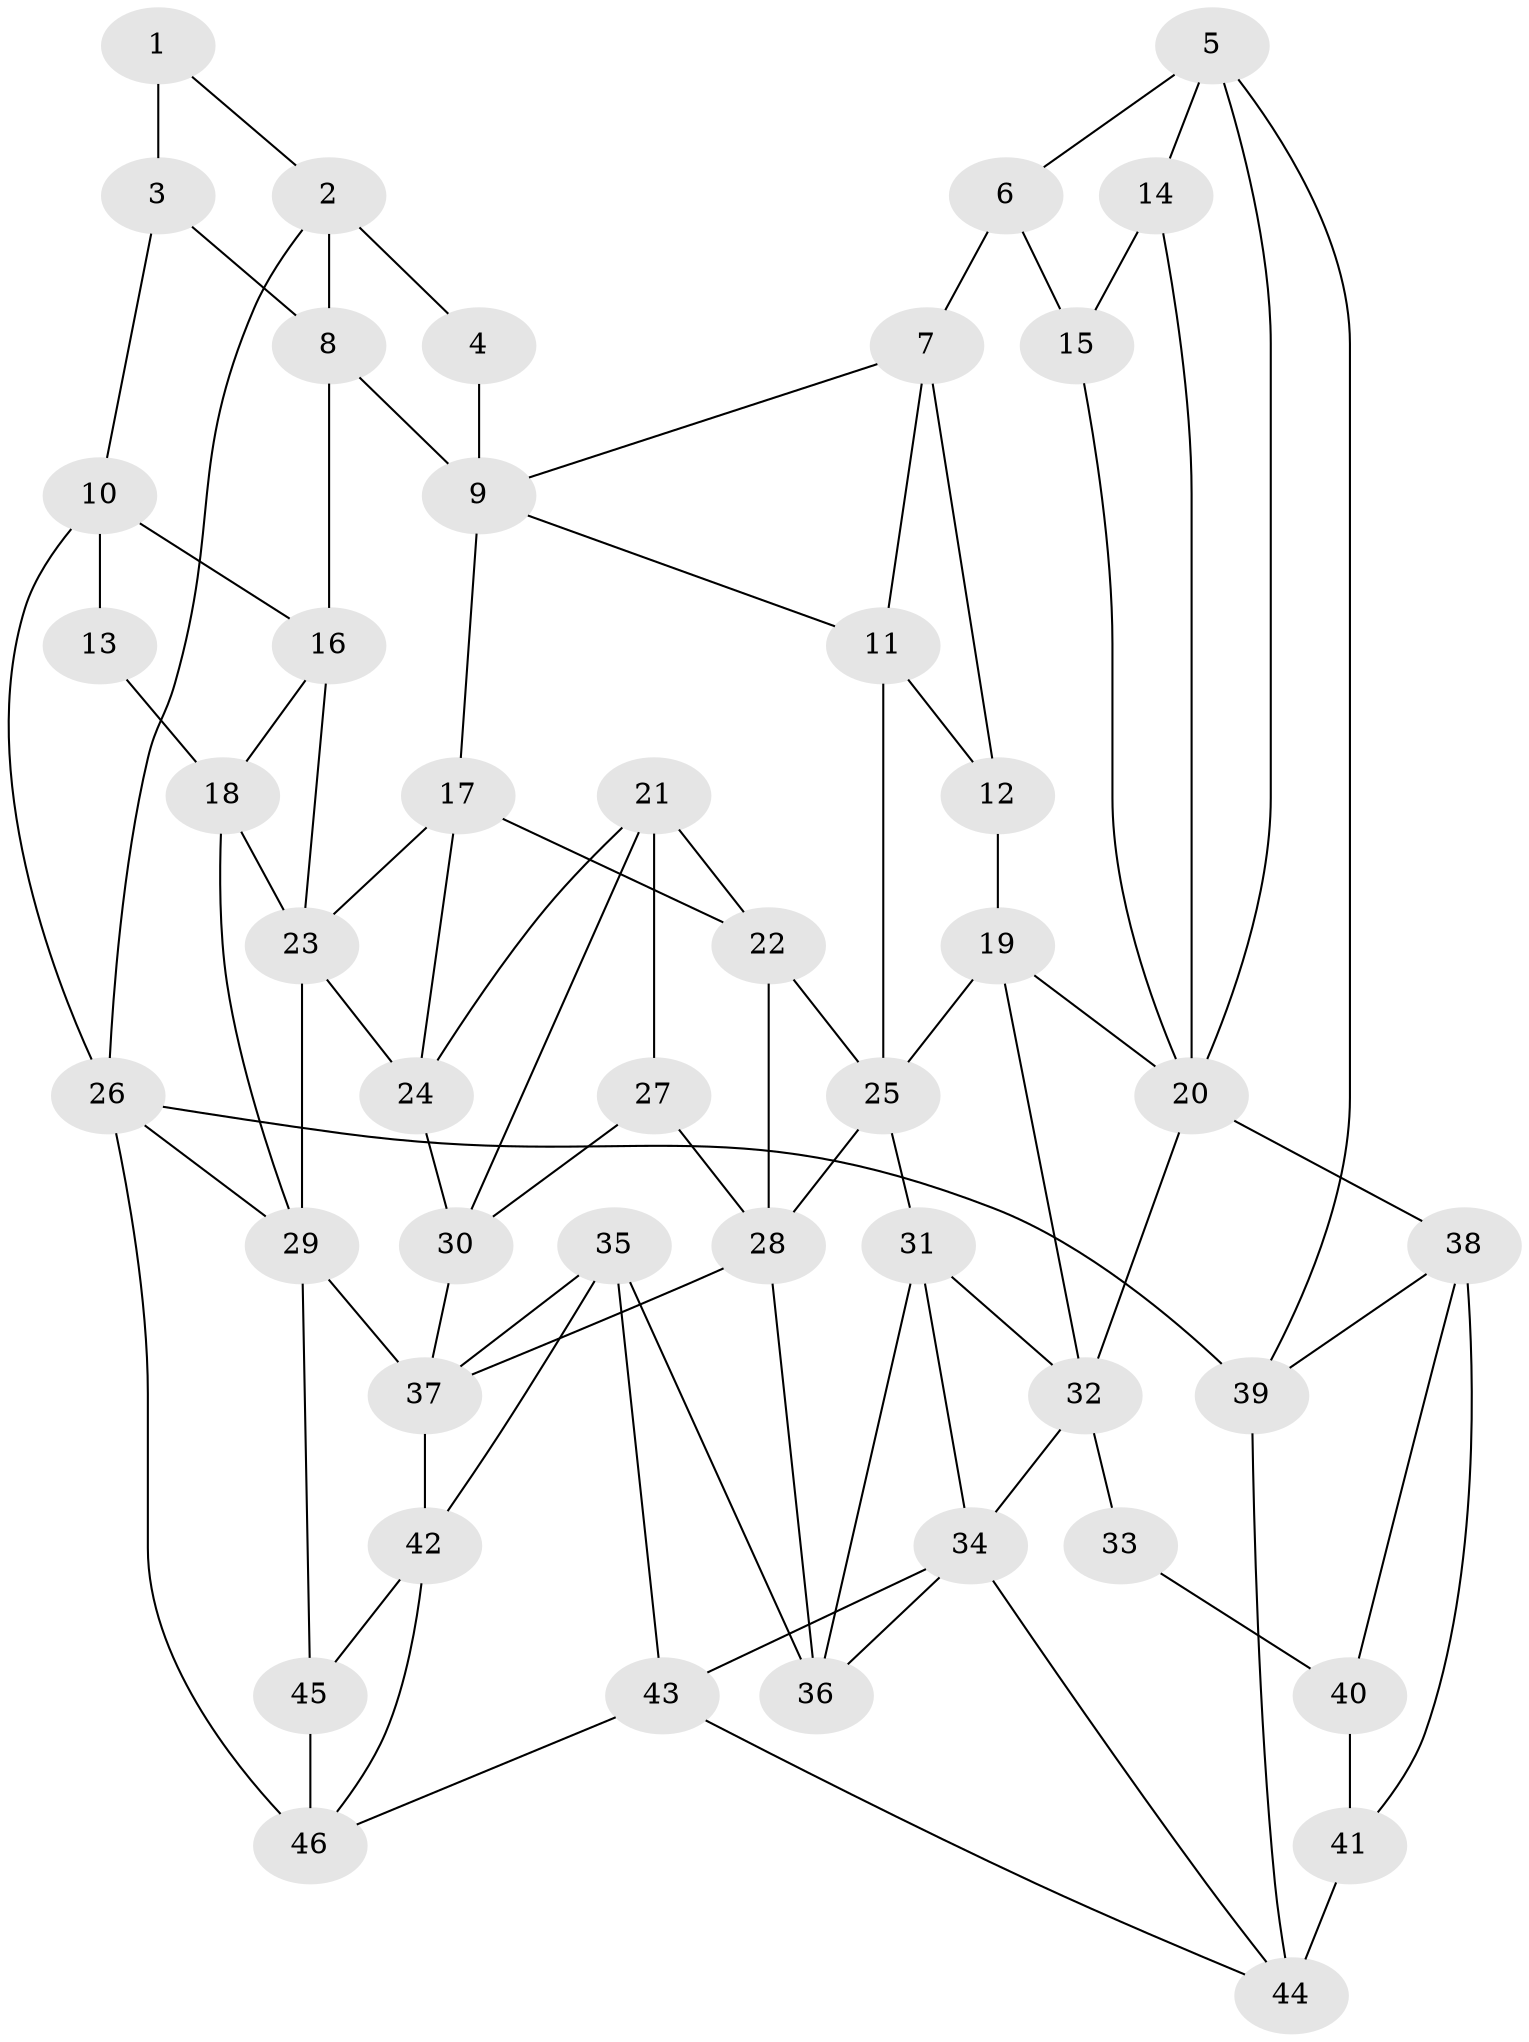 // original degree distribution, {3: 0.013333333333333334, 4: 0.22666666666666666, 6: 0.21333333333333335, 5: 0.5466666666666666}
// Generated by graph-tools (version 1.1) at 2025/38/03/04/25 23:38:26]
// undirected, 46 vertices, 89 edges
graph export_dot {
  node [color=gray90,style=filled];
  1;
  2;
  3;
  4;
  5;
  6;
  7;
  8;
  9;
  10;
  11;
  12;
  13;
  14;
  15;
  16;
  17;
  18;
  19;
  20;
  21;
  22;
  23;
  24;
  25;
  26;
  27;
  28;
  29;
  30;
  31;
  32;
  33;
  34;
  35;
  36;
  37;
  38;
  39;
  40;
  41;
  42;
  43;
  44;
  45;
  46;
  1 -- 2 [weight=1.0];
  1 -- 3 [weight=2.0];
  2 -- 4 [weight=2.0];
  2 -- 8 [weight=1.0];
  2 -- 26 [weight=1.0];
  3 -- 8 [weight=1.0];
  3 -- 10 [weight=2.0];
  4 -- 9 [weight=2.0];
  5 -- 6 [weight=2.0];
  5 -- 14 [weight=1.0];
  5 -- 20 [weight=1.0];
  5 -- 39 [weight=2.0];
  6 -- 7 [weight=2.0];
  6 -- 15 [weight=1.0];
  7 -- 9 [weight=1.0];
  7 -- 11 [weight=1.0];
  7 -- 12 [weight=1.0];
  8 -- 9 [weight=1.0];
  8 -- 16 [weight=1.0];
  9 -- 11 [weight=1.0];
  9 -- 17 [weight=1.0];
  10 -- 13 [weight=2.0];
  10 -- 16 [weight=1.0];
  10 -- 26 [weight=1.0];
  11 -- 12 [weight=1.0];
  11 -- 25 [weight=1.0];
  12 -- 19 [weight=1.0];
  13 -- 18 [weight=2.0];
  14 -- 15 [weight=2.0];
  14 -- 20 [weight=1.0];
  15 -- 20 [weight=1.0];
  16 -- 18 [weight=1.0];
  16 -- 23 [weight=1.0];
  17 -- 22 [weight=1.0];
  17 -- 23 [weight=1.0];
  17 -- 24 [weight=1.0];
  18 -- 23 [weight=1.0];
  18 -- 29 [weight=1.0];
  19 -- 20 [weight=1.0];
  19 -- 25 [weight=1.0];
  19 -- 32 [weight=1.0];
  20 -- 32 [weight=1.0];
  20 -- 38 [weight=1.0];
  21 -- 22 [weight=2.0];
  21 -- 24 [weight=1.0];
  21 -- 27 [weight=1.0];
  21 -- 30 [weight=1.0];
  22 -- 25 [weight=1.0];
  22 -- 28 [weight=1.0];
  23 -- 24 [weight=2.0];
  23 -- 29 [weight=1.0];
  24 -- 30 [weight=1.0];
  25 -- 28 [weight=1.0];
  25 -- 31 [weight=1.0];
  26 -- 29 [weight=1.0];
  26 -- 39 [weight=2.0];
  26 -- 46 [weight=1.0];
  27 -- 28 [weight=1.0];
  27 -- 30 [weight=2.0];
  28 -- 36 [weight=1.0];
  28 -- 37 [weight=1.0];
  29 -- 37 [weight=1.0];
  29 -- 45 [weight=1.0];
  30 -- 37 [weight=2.0];
  31 -- 32 [weight=1.0];
  31 -- 34 [weight=1.0];
  31 -- 36 [weight=1.0];
  32 -- 33 [weight=2.0];
  32 -- 34 [weight=1.0];
  33 -- 40 [weight=1.0];
  34 -- 36 [weight=1.0];
  34 -- 43 [weight=1.0];
  34 -- 44 [weight=1.0];
  35 -- 36 [weight=1.0];
  35 -- 37 [weight=1.0];
  35 -- 42 [weight=1.0];
  35 -- 43 [weight=1.0];
  37 -- 42 [weight=1.0];
  38 -- 39 [weight=1.0];
  38 -- 40 [weight=1.0];
  38 -- 41 [weight=1.0];
  39 -- 44 [weight=1.0];
  40 -- 41 [weight=2.0];
  41 -- 44 [weight=3.0];
  42 -- 45 [weight=1.0];
  42 -- 46 [weight=1.0];
  43 -- 44 [weight=1.0];
  43 -- 46 [weight=1.0];
  45 -- 46 [weight=2.0];
}

